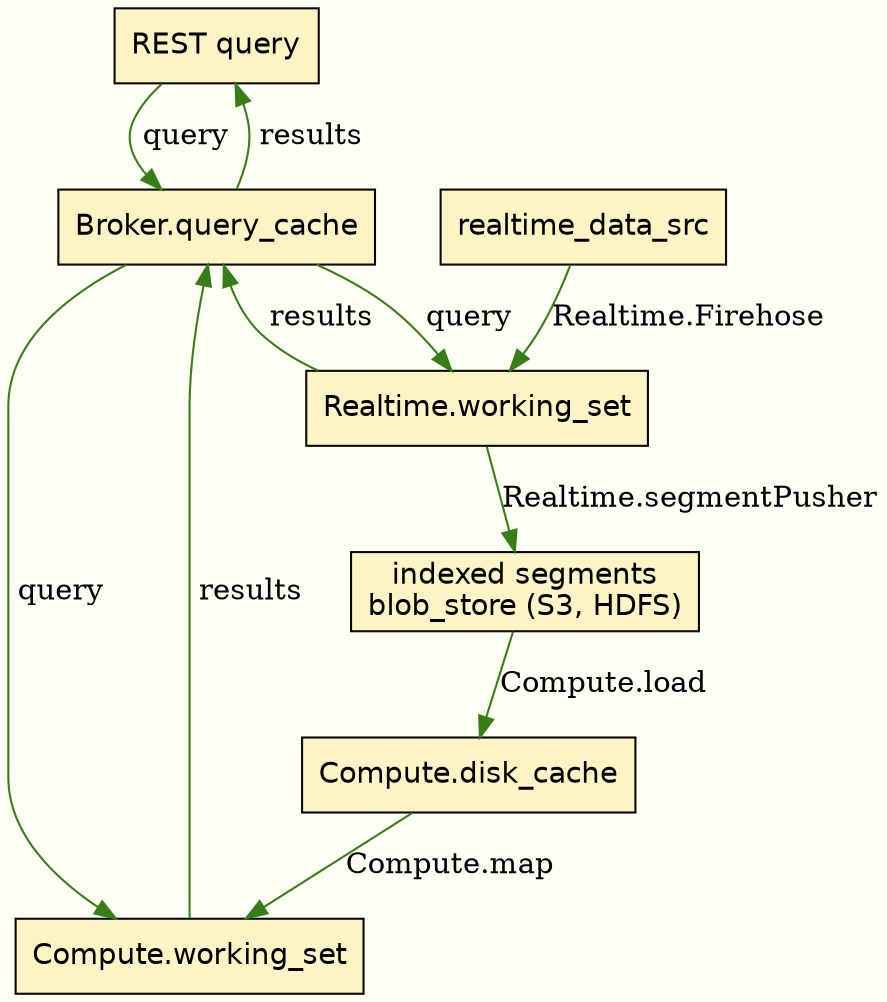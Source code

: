 digraph DruidDataFlow {
        graph [bgcolor="#fffef5", clusterrank=global, rankdir=TB];
        node [color="#0a0701", fillcolor="#fdf4c6", fontname=Helvetica, shape=box, style=filled, label="\N"];
        edge [color="#377d18"];

  1 [label = "REST query"];
 10 [label = "Broker.query_cache"];
  2 [label = "realtime_data_src"];
  3 [label = "Compute.disk_cache"];
  4 [label = "indexed segments\nblob_store (S3, HDFS)"];
  5 [label = "Realtime.working_set"];
  6 [label = "Compute.working_set"];

2 -> 5 [label = "Realtime.Firehose"];
5 -> 4 [label = "Realtime.segmentPusher"];

4 -> 3 [label = "Compute.load"];
3 -> 6 [label = "Compute.map"];

5 -> 10  [label = " results "];
6 -> 10  [label = " results "];
10 -> 1 [label = " results "];

10 -> 5  [label = " query "];
10 -> 6  [label = " query "];
1 -> 10 [label = " query "];
}
